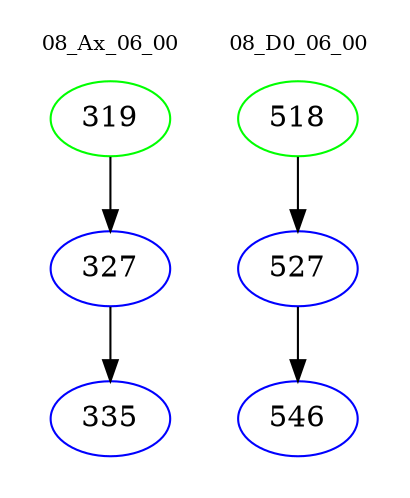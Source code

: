 digraph{
subgraph cluster_0 {
color = white
label = "08_Ax_06_00";
fontsize=10;
T0_319 [label="319", color="green"]
T0_319 -> T0_327 [color="black"]
T0_327 [label="327", color="blue"]
T0_327 -> T0_335 [color="black"]
T0_335 [label="335", color="blue"]
}
subgraph cluster_1 {
color = white
label = "08_D0_06_00";
fontsize=10;
T1_518 [label="518", color="green"]
T1_518 -> T1_527 [color="black"]
T1_527 [label="527", color="blue"]
T1_527 -> T1_546 [color="black"]
T1_546 [label="546", color="blue"]
}
}
